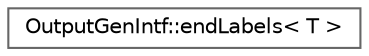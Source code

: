 digraph "Graphical Class Hierarchy"
{
 // INTERACTIVE_SVG=YES
 // LATEX_PDF_SIZE
  bgcolor="transparent";
  edge [fontname=Helvetica,fontsize=10,labelfontname=Helvetica,labelfontsize=10];
  node [fontname=Helvetica,fontsize=10,shape=box,height=0.2,width=0.4];
  rankdir="LR";
  Node0 [label="OutputGenIntf::endLabels\< T \>",height=0.2,width=0.4,color="grey40", fillcolor="white", style="filled",URL="$d3/d52/struct_output_gen_intf_1_1end_labels.html",tooltip=" "];
}
